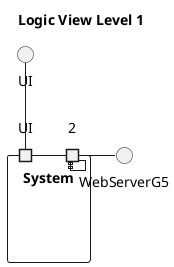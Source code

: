 @startuml

title Logic View Level 1

component System {
port UI as 1
port 2
}

1 -up- UI
2 -right- WebServerG5

@enduml
